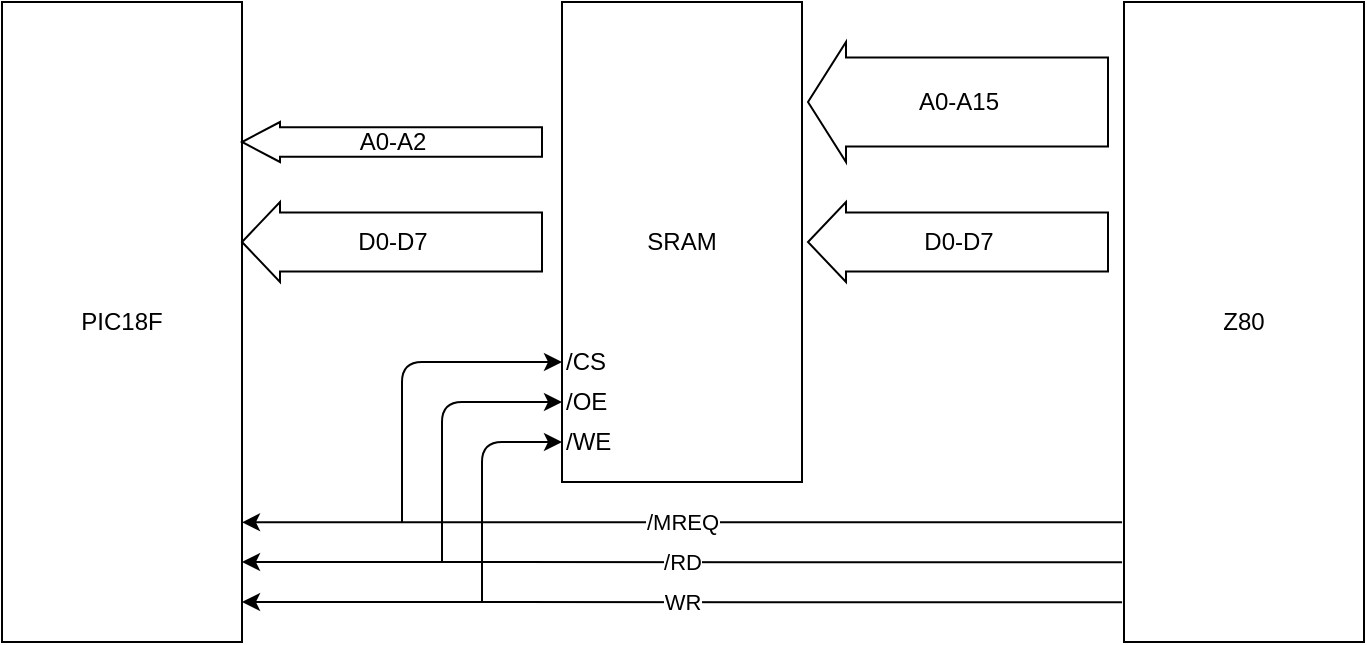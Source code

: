<mxfile>
    <diagram id="bU4NkwsP5vb4FCNsMPat" name="Page-1">
        <mxGraphModel dx="1219" dy="819" grid="1" gridSize="10" guides="1" tooltips="1" connect="1" arrows="1" fold="1" page="1" pageScale="1" pageWidth="850" pageHeight="1100" math="0" shadow="0">
            <root>
                <mxCell id="0"/>
                <mxCell id="1" parent="0"/>
                <object label="Z80" Name="Z80" id="2">
                    <mxCell style="rounded=0;whiteSpace=wrap;html=1;" parent="1" vertex="1">
                        <mxGeometry x="641" y="170" width="120" height="320" as="geometry"/>
                    </mxCell>
                </object>
                <object label="SRAM&lt;span style=&quot;color: rgba(0, 0, 0, 0); font-family: monospace; font-size: 0px; text-align: start;&quot;&gt;%3CmxGraphModel%3E%3Croot%3E%3CmxCell%20id%3D%220%22%2F%3E%3CmxCell%20id%3D%221%22%20parent%3D%220%22%2F%3E%3Cobject%20label%3D%22Z80%22%20Name%3D%22Z80%22%20id%3D%222%22%3E%3CmxCell%20style%3D%22rounded%3D0%3BwhiteSpace%3Dwrap%3Bhtml%3D1%3B%22%20vertex%3D%221%22%20parent%3D%221%22%3E%3CmxGeometry%20x%3D%22270%22%20y%3D%22160%22%20width%3D%22120%22%20height%3D%22190%22%20as%3D%22geometry%22%2F%3E%3C%2FmxCell%3E%3C%2Fobject%3E%3C%2Froot%3E%3C%2FmxGraphModel%3E&lt;/span&gt;&lt;span style=&quot;color: rgba(0, 0, 0, 0); font-family: monospace; font-size: 0px; text-align: start;&quot;&gt;%3CmxGraphModel%3E%3Croot%3E%3CmxCell%20id%3D%220%22%2F%3E%3CmxCell%20id%3D%221%22%20parent%3D%220%22%2F%3E%3Cobject%20label%3D%22Z80%22%20Name%3D%22Z80%22%20id%3D%222%22%3E%3CmxCell%20style%3D%22rounded%3D0%3BwhiteSpace%3Dwrap%3Bhtml%3D1%3B%22%20vertex%3D%221%22%20parent%3D%221%22%3E%3CmxGeometry%20x%3D%22270%22%20y%3D%22160%22%20width%3D%22120%22%20height%3D%22190%22%20as%3D%22geometry%22%2F%3E%3C%2FmxCell%3E%3C%2Fobject%3E%3C%2Froot%3E%3C%2FmxGraphModel%3E&lt;/span&gt;" Name="Z80" id="3">
                    <mxCell style="rounded=0;whiteSpace=wrap;html=1;" parent="1" vertex="1">
                        <mxGeometry x="360" y="170" width="120" height="240" as="geometry"/>
                    </mxCell>
                </object>
                <object label="PIC18F" Name="Z80" id="4">
                    <mxCell style="rounded=0;whiteSpace=wrap;html=1;" parent="1" vertex="1">
                        <mxGeometry x="80" y="170" width="120" height="320" as="geometry"/>
                    </mxCell>
                </object>
                <mxCell id="5" value="A0-A15" style="html=1;shadow=0;dashed=0;align=center;verticalAlign=middle;shape=mxgraph.arrows2.arrow;dy=0.26;dx=19;flipH=1;notch=0;" parent="1" vertex="1">
                    <mxGeometry x="483" y="190" width="150" height="60" as="geometry"/>
                </mxCell>
                <mxCell id="6" value="A0-A2" style="html=1;shadow=0;dashed=0;align=center;verticalAlign=middle;shape=mxgraph.arrows2.arrow;dy=0.26;dx=19;flipH=1;notch=0;rotation=0;" parent="1" vertex="1">
                    <mxGeometry x="200" y="230" width="150" height="20" as="geometry"/>
                </mxCell>
                <mxCell id="7" value="D0-D7" style="html=1;shadow=0;dashed=0;align=center;verticalAlign=middle;shape=mxgraph.arrows2.arrow;dy=0.26;dx=19;flipH=1;notch=0;" parent="1" vertex="1">
                    <mxGeometry x="483" y="270" width="150" height="40" as="geometry"/>
                </mxCell>
                <mxCell id="8" value="D0-D7" style="html=1;shadow=0;dashed=0;align=center;verticalAlign=middle;shape=mxgraph.arrows2.arrow;dy=0.26;dx=19;flipH=1;notch=0;" parent="1" vertex="1">
                    <mxGeometry x="200" y="270" width="150" height="40" as="geometry"/>
                </mxCell>
                <mxCell id="9" value="/MREQ" style="endArrow=classic;html=1;endSize=6;startSize=6;jumpSize=0;entryX=1;entryY=0.813;entryDx=0;entryDy=0;entryPerimeter=0;" parent="1" target="4" edge="1">
                    <mxGeometry width="50" height="50" relative="1" as="geometry">
                        <mxPoint x="640.04" y="430.08" as="sourcePoint"/>
                        <mxPoint x="483.0" y="430.0" as="targetPoint"/>
                    </mxGeometry>
                </mxCell>
                <mxCell id="10" value="/RD" style="endArrow=classic;html=1;endSize=6;startSize=6;jumpSize=0;entryX=1;entryY=0.875;entryDx=0;entryDy=0;entryPerimeter=0;" parent="1" target="4" edge="1">
                    <mxGeometry width="50" height="50" relative="1" as="geometry">
                        <mxPoint x="640.04" y="450.16" as="sourcePoint"/>
                        <mxPoint x="483.0" y="450.08" as="targetPoint"/>
                    </mxGeometry>
                </mxCell>
                <mxCell id="11" value="WR" style="endArrow=classic;html=1;endSize=6;startSize=6;jumpSize=0;" parent="1" edge="1">
                    <mxGeometry width="50" height="50" relative="1" as="geometry">
                        <mxPoint x="640.04" y="470.16" as="sourcePoint"/>
                        <mxPoint x="200" y="470" as="targetPoint"/>
                    </mxGeometry>
                </mxCell>
                <mxCell id="12" value="" style="endArrow=classic;html=1;startSize=6;endSize=6;jumpSize=0;entryX=0;entryY=0.75;entryDx=0;entryDy=0;" parent="1" target="3" edge="1">
                    <mxGeometry width="50" height="50" relative="1" as="geometry">
                        <mxPoint x="280" y="430" as="sourcePoint"/>
                        <mxPoint x="320" y="360" as="targetPoint"/>
                        <Array as="points">
                            <mxPoint x="280" y="350"/>
                        </Array>
                    </mxGeometry>
                </mxCell>
                <mxCell id="13" value="" style="endArrow=classic;html=1;startSize=6;endSize=6;jumpSize=0;" parent="1" edge="1">
                    <mxGeometry width="50" height="50" relative="1" as="geometry">
                        <mxPoint x="300" y="450" as="sourcePoint"/>
                        <mxPoint x="360" y="370" as="targetPoint"/>
                        <Array as="points">
                            <mxPoint x="300" y="370"/>
                        </Array>
                    </mxGeometry>
                </mxCell>
                <mxCell id="14" value="" style="endArrow=classic;html=1;startSize=6;endSize=6;jumpSize=0;" parent="1" edge="1">
                    <mxGeometry width="50" height="50" relative="1" as="geometry">
                        <mxPoint x="320" y="470" as="sourcePoint"/>
                        <mxPoint x="360" y="390" as="targetPoint"/>
                        <Array as="points">
                            <mxPoint x="320" y="390"/>
                        </Array>
                    </mxGeometry>
                </mxCell>
                <mxCell id="15" value="/CS" style="text;strokeColor=none;align=left;fillColor=none;html=1;verticalAlign=middle;whiteSpace=wrap;rounded=0;" parent="1" vertex="1">
                    <mxGeometry x="360" y="340" width="50" height="20" as="geometry"/>
                </mxCell>
                <mxCell id="16" value="/OE" style="text;strokeColor=none;align=left;fillColor=none;html=1;verticalAlign=middle;whiteSpace=wrap;rounded=0;" parent="1" vertex="1">
                    <mxGeometry x="360" y="360" width="50" height="20" as="geometry"/>
                </mxCell>
                <mxCell id="17" value="/WE" style="text;strokeColor=none;align=left;fillColor=none;html=1;verticalAlign=middle;whiteSpace=wrap;rounded=0;" parent="1" vertex="1">
                    <mxGeometry x="360" y="380" width="50" height="20" as="geometry"/>
                </mxCell>
            </root>
        </mxGraphModel>
    </diagram>
</mxfile>